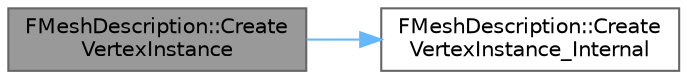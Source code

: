 digraph "FMeshDescription::CreateVertexInstance"
{
 // INTERACTIVE_SVG=YES
 // LATEX_PDF_SIZE
  bgcolor="transparent";
  edge [fontname=Helvetica,fontsize=10,labelfontname=Helvetica,labelfontsize=10];
  node [fontname=Helvetica,fontsize=10,shape=box,height=0.2,width=0.4];
  rankdir="LR";
  Node1 [id="Node000001",label="FMeshDescription::Create\lVertexInstance",height=0.2,width=0.4,color="gray40", fillcolor="grey60", style="filled", fontcolor="black",tooltip="Adds a new vertex instance to the mesh and returns its ID."];
  Node1 -> Node2 [id="edge1_Node000001_Node000002",color="steelblue1",style="solid",tooltip=" "];
  Node2 [id="Node000002",label="FMeshDescription::Create\lVertexInstance_Internal",height=0.2,width=0.4,color="grey40", fillcolor="white", style="filled",URL="$da/d5f/structFMeshDescription.html#a6eb45c2c8cb8086d20b0bf9c7f09909a",tooltip=" "];
}
